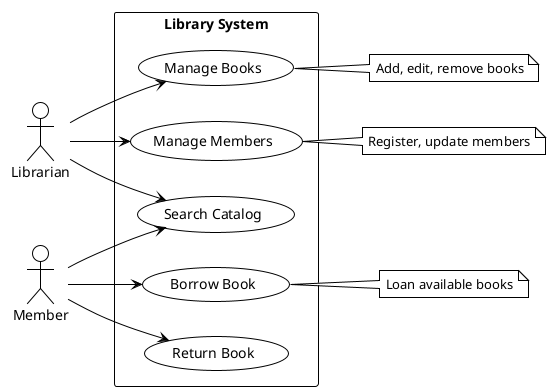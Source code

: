 @startuml
!theme plain

left to right direction

actor "Librarian" as lib
actor "Member" as mem

rectangle "Library System" {
  (Manage Books) as uc1
  (Manage Members) as uc2
  (Search Catalog) as uc3
  (Borrow Book) as uc4
  (Return Book) as uc5
}

' Relations
lib --> uc1
lib --> uc2
lib --> uc3
mem --> uc3
mem --> uc4
mem --> uc5

' Notes courtes
note right of uc1 : Add, edit, remove books
note right of uc2 : Register, update members
note right of uc4 : Loan available books
@enduml